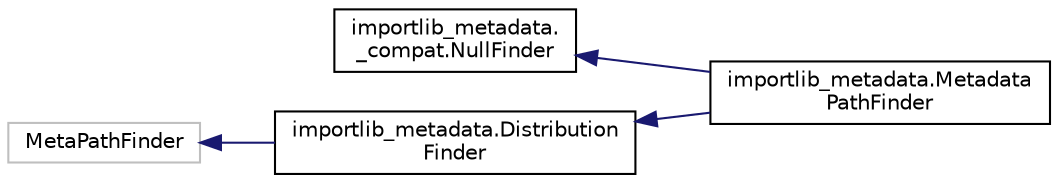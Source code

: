 digraph "Graphical Class Hierarchy"
{
 // LATEX_PDF_SIZE
  edge [fontname="Helvetica",fontsize="10",labelfontname="Helvetica",labelfontsize="10"];
  node [fontname="Helvetica",fontsize="10",shape=record];
  rankdir="LR";
  Node0 [label="importlib_metadata.\l_compat.NullFinder",height=0.2,width=0.4,color="black", fillcolor="white", style="filled",URL="$classimportlib__metadata_1_1__compat_1_1NullFinder.html",tooltip=" "];
  Node0 -> Node1 [dir="back",color="midnightblue",fontsize="10",style="solid",fontname="Helvetica"];
  Node1 [label="importlib_metadata.Metadata\lPathFinder",height=0.2,width=0.4,color="black", fillcolor="white", style="filled",URL="$classimportlib__metadata_1_1MetadataPathFinder.html",tooltip=" "];
  Node16330 [label="MetaPathFinder",height=0.2,width=0.4,color="grey75", fillcolor="white", style="filled",tooltip=" "];
  Node16330 -> Node16331 [dir="back",color="midnightblue",fontsize="10",style="solid",fontname="Helvetica"];
  Node16331 [label="importlib_metadata.Distribution\lFinder",height=0.2,width=0.4,color="black", fillcolor="white", style="filled",URL="$classimportlib__metadata_1_1DistributionFinder.html",tooltip=" "];
  Node16331 -> Node1 [dir="back",color="midnightblue",fontsize="10",style="solid",fontname="Helvetica"];
}
